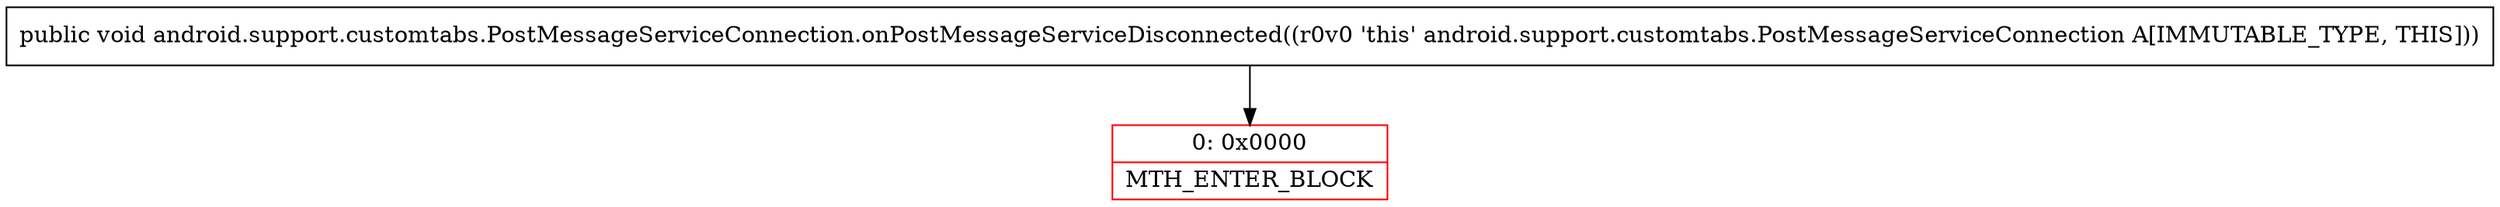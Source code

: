 digraph "CFG forandroid.support.customtabs.PostMessageServiceConnection.onPostMessageServiceDisconnected()V" {
subgraph cluster_Region_71722833 {
label = "R(0)";
node [shape=record,color=blue];
}
Node_0 [shape=record,color=red,label="{0\:\ 0x0000|MTH_ENTER_BLOCK\l}"];
MethodNode[shape=record,label="{public void android.support.customtabs.PostMessageServiceConnection.onPostMessageServiceDisconnected((r0v0 'this' android.support.customtabs.PostMessageServiceConnection A[IMMUTABLE_TYPE, THIS])) }"];
MethodNode -> Node_0;
}

